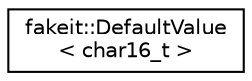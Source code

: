 digraph "Graphical Class Hierarchy"
{
  edge [fontname="Helvetica",fontsize="10",labelfontname="Helvetica",labelfontsize="10"];
  node [fontname="Helvetica",fontsize="10",shape=record];
  rankdir="LR";
  Node1 [label="fakeit::DefaultValue\l\< char16_t \>",height=0.2,width=0.4,color="black", fillcolor="white", style="filled",URL="$d4/db7/structfakeit_1_1DefaultValue_3_01char16__t_01_4.html"];
}
